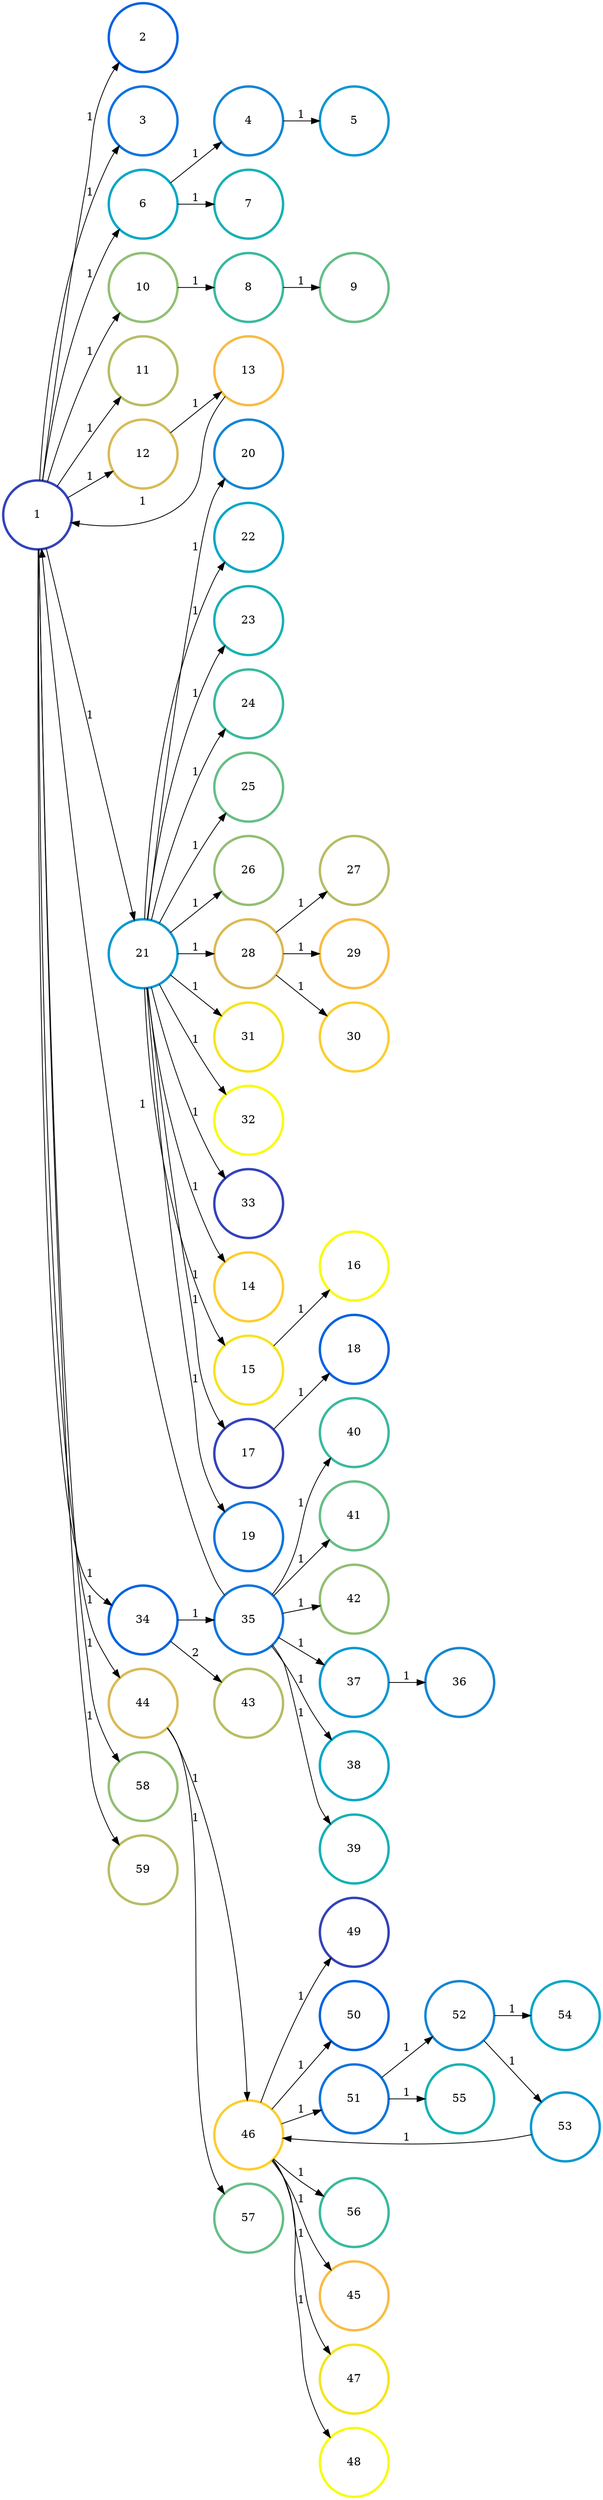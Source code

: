 digraph N {
	overlap="false"
	rankdir="LR"
	0 [label="1",width=1.2,height=1.2,style="",penwidth=3,color="#3243BA"]
	1 [label="2",width=1.2,height=1.2,style="",penwidth=3,color="#0363E1"]
	2 [label="3",width=1.2,height=1.2,style="",penwidth=3,color="#0D75DC"]
	3 [label="4",width=1.2,height=1.2,style="",penwidth=3,color="#1485D4"]
	4 [label="5",width=1.2,height=1.2,style="",penwidth=3,color="#0998D1"]
	5 [label="6",width=1.2,height=1.2,style="",penwidth=3,color="#06A7C6"]
	6 [label="7",width=1.2,height=1.2,style="",penwidth=3,color="#15B1B4"]
	7 [label="8",width=1.2,height=1.2,style="",penwidth=3,color="#38B99E"]
	8 [label="9",width=1.2,height=1.2,style="",penwidth=3,color="#65BE86"]
	9 [label="10",width=1.2,height=1.2,style="",penwidth=3,color="#92BF73"]
	10 [label="11",width=1.2,height=1.2,style="",penwidth=3,color="#B7BD64"]
	11 [label="12",width=1.2,height=1.2,style="",penwidth=3,color="#D9BA56"]
	12 [label="13",width=1.2,height=1.2,style="",penwidth=3,color="#F8BB44"]
	13 [label="14",width=1.2,height=1.2,style="",penwidth=3,color="#FCCE2E"]
	14 [label="15",width=1.2,height=1.2,style="",penwidth=3,color="#F5E41D"]
	15 [label="16",width=1.2,height=1.2,style="",penwidth=3,color="#F9FB0E"]
	16 [label="17",width=1.2,height=1.2,style="",penwidth=3,color="#3243BA"]
	17 [label="18",width=1.2,height=1.2,style="",penwidth=3,color="#0363E1"]
	18 [label="19",width=1.2,height=1.2,style="",penwidth=3,color="#0D75DC"]
	19 [label="20",width=1.2,height=1.2,style="",penwidth=3,color="#1485D4"]
	20 [label="21",width=1.2,height=1.2,style="",penwidth=3,color="#0998D1"]
	21 [label="22",width=1.2,height=1.2,style="",penwidth=3,color="#06A7C6"]
	22 [label="23",width=1.2,height=1.2,style="",penwidth=3,color="#15B1B4"]
	23 [label="24",width=1.2,height=1.2,style="",penwidth=3,color="#38B99E"]
	24 [label="25",width=1.2,height=1.2,style="",penwidth=3,color="#65BE86"]
	25 [label="26",width=1.2,height=1.2,style="",penwidth=3,color="#92BF73"]
	26 [label="27",width=1.2,height=1.2,style="",penwidth=3,color="#B7BD64"]
	27 [label="28",width=1.2,height=1.2,style="",penwidth=3,color="#D9BA56"]
	28 [label="29",width=1.2,height=1.2,style="",penwidth=3,color="#F8BB44"]
	29 [label="30",width=1.2,height=1.2,style="",penwidth=3,color="#FCCE2E"]
	30 [label="31",width=1.2,height=1.2,style="",penwidth=3,color="#F5E41D"]
	31 [label="32",width=1.2,height=1.2,style="",penwidth=3,color="#F9FB0E"]
	32 [label="33",width=1.2,height=1.2,style="",penwidth=3,color="#3243BA"]
	33 [label="34",width=1.2,height=1.2,style="",penwidth=3,color="#0363E1"]
	34 [label="35",width=1.2,height=1.2,style="",penwidth=3,color="#0D75DC"]
	35 [label="36",width=1.2,height=1.2,style="",penwidth=3,color="#1485D4"]
	36 [label="37",width=1.2,height=1.2,style="",penwidth=3,color="#0998D1"]
	37 [label="38",width=1.2,height=1.2,style="",penwidth=3,color="#06A7C6"]
	38 [label="39",width=1.2,height=1.2,style="",penwidth=3,color="#15B1B4"]
	39 [label="40",width=1.2,height=1.2,style="",penwidth=3,color="#38B99E"]
	40 [label="41",width=1.2,height=1.2,style="",penwidth=3,color="#65BE86"]
	41 [label="42",width=1.2,height=1.2,style="",penwidth=3,color="#92BF73"]
	42 [label="43",width=1.2,height=1.2,style="",penwidth=3,color="#B7BD64"]
	43 [label="44",width=1.2,height=1.2,style="",penwidth=3,color="#D9BA56"]
	44 [label="45",width=1.2,height=1.2,style="",penwidth=3,color="#F8BB44"]
	45 [label="46",width=1.2,height=1.2,style="",penwidth=3,color="#FCCE2E"]
	46 [label="47",width=1.2,height=1.2,style="",penwidth=3,color="#F5E41D"]
	47 [label="48",width=1.2,height=1.2,style="",penwidth=3,color="#F9FB0E"]
	48 [label="49",width=1.2,height=1.2,style="",penwidth=3,color="#3243BA"]
	49 [label="50",width=1.2,height=1.2,style="",penwidth=3,color="#0363E1"]
	50 [label="51",width=1.2,height=1.2,style="",penwidth=3,color="#0D75DC"]
	51 [label="52",width=1.2,height=1.2,style="",penwidth=3,color="#1485D4"]
	52 [label="53",width=1.2,height=1.2,style="",penwidth=3,color="#0998D1"]
	53 [label="54",width=1.2,height=1.2,style="",penwidth=3,color="#06A7C6"]
	54 [label="55",width=1.2,height=1.2,style="",penwidth=3,color="#15B1B4"]
	55 [label="56",width=1.2,height=1.2,style="",penwidth=3,color="#38B99E"]
	56 [label="57",width=1.2,height=1.2,style="",penwidth=3,color="#65BE86"]
	57 [label="58",width=1.2,height=1.2,style="",penwidth=3,color="#92BF73"]
	58 [label="59",width=1.2,height=1.2,style="",penwidth=3,color="#B7BD64"]
	0 -> 1 [penwidth=1,color=black,label="1"]
	0 -> 2 [penwidth=1,color=black,label="1"]
	0 -> 5 [penwidth=1,color=black,label="1"]
	0 -> 9 [penwidth=1,color=black,label="1"]
	0 -> 10 [penwidth=1,color=black,label="1"]
	0 -> 11 [penwidth=1,color=black,label="1"]
	0 -> 20 [penwidth=1,color=black,label="1"]
	0 -> 33 [penwidth=1,color=black,label="1"]
	0 -> 43 [penwidth=1,color=black,label="1"]
	0 -> 57 [penwidth=1,color=black,label="1"]
	0 -> 58 [penwidth=1,color=black,label="1"]
	3 -> 4 [penwidth=1,color=black,label="1"]
	5 -> 3 [penwidth=1,color=black,label="1"]
	5 -> 6 [penwidth=1,color=black,label="1"]
	7 -> 8 [penwidth=1,color=black,label="1"]
	9 -> 7 [penwidth=1,color=black,label="1"]
	11 -> 12 [penwidth=1,color=black,label="1"]
	12 -> 0 [penwidth=1,color=black,label="1"]
	14 -> 15 [penwidth=1,color=black,label="1"]
	16 -> 17 [penwidth=1,color=black,label="1"]
	20 -> 13 [penwidth=1,color=black,label="1"]
	20 -> 14 [penwidth=1,color=black,label="1"]
	20 -> 16 [penwidth=1,color=black,label="1"]
	20 -> 18 [penwidth=1,color=black,label="1"]
	20 -> 19 [penwidth=1,color=black,label="1"]
	20 -> 21 [penwidth=1,color=black,label="1"]
	20 -> 22 [penwidth=1,color=black,label="1"]
	20 -> 23 [penwidth=1,color=black,label="1"]
	20 -> 24 [penwidth=1,color=black,label="1"]
	20 -> 25 [penwidth=1,color=black,label="1"]
	20 -> 27 [penwidth=1,color=black,label="1"]
	20 -> 30 [penwidth=1,color=black,label="1"]
	20 -> 31 [penwidth=1,color=black,label="1"]
	20 -> 32 [penwidth=1,color=black,label="1"]
	27 -> 26 [penwidth=1,color=black,label="1"]
	27 -> 28 [penwidth=1,color=black,label="1"]
	27 -> 29 [penwidth=1,color=black,label="1"]
	33 -> 34 [penwidth=1,color=black,label="1"]
	33 -> 42 [penwidth=1,color=black,label="2"]
	34 -> 0 [penwidth=1,color=black,label="1"]
	34 -> 36 [penwidth=1,color=black,label="1"]
	34 -> 37 [penwidth=1,color=black,label="1"]
	34 -> 38 [penwidth=1,color=black,label="1"]
	34 -> 39 [penwidth=1,color=black,label="1"]
	34 -> 40 [penwidth=1,color=black,label="1"]
	34 -> 41 [penwidth=1,color=black,label="1"]
	36 -> 35 [penwidth=1,color=black,label="1"]
	43 -> 45 [penwidth=1,color=black,label="1"]
	43 -> 56 [penwidth=1,color=black,label="1"]
	45 -> 44 [penwidth=1,color=black,label="1"]
	45 -> 46 [penwidth=1,color=black,label="1"]
	45 -> 47 [penwidth=1,color=black,label="1"]
	45 -> 48 [penwidth=1,color=black,label="1"]
	45 -> 49 [penwidth=1,color=black,label="1"]
	45 -> 50 [penwidth=1,color=black,label="1"]
	45 -> 55 [penwidth=1,color=black,label="1"]
	50 -> 51 [penwidth=1,color=black,label="1"]
	50 -> 54 [penwidth=1,color=black,label="1"]
	51 -> 52 [penwidth=1,color=black,label="1"]
	51 -> 53 [penwidth=1,color=black,label="1"]
	52 -> 45 [penwidth=1,color=black,label="1"]
}
